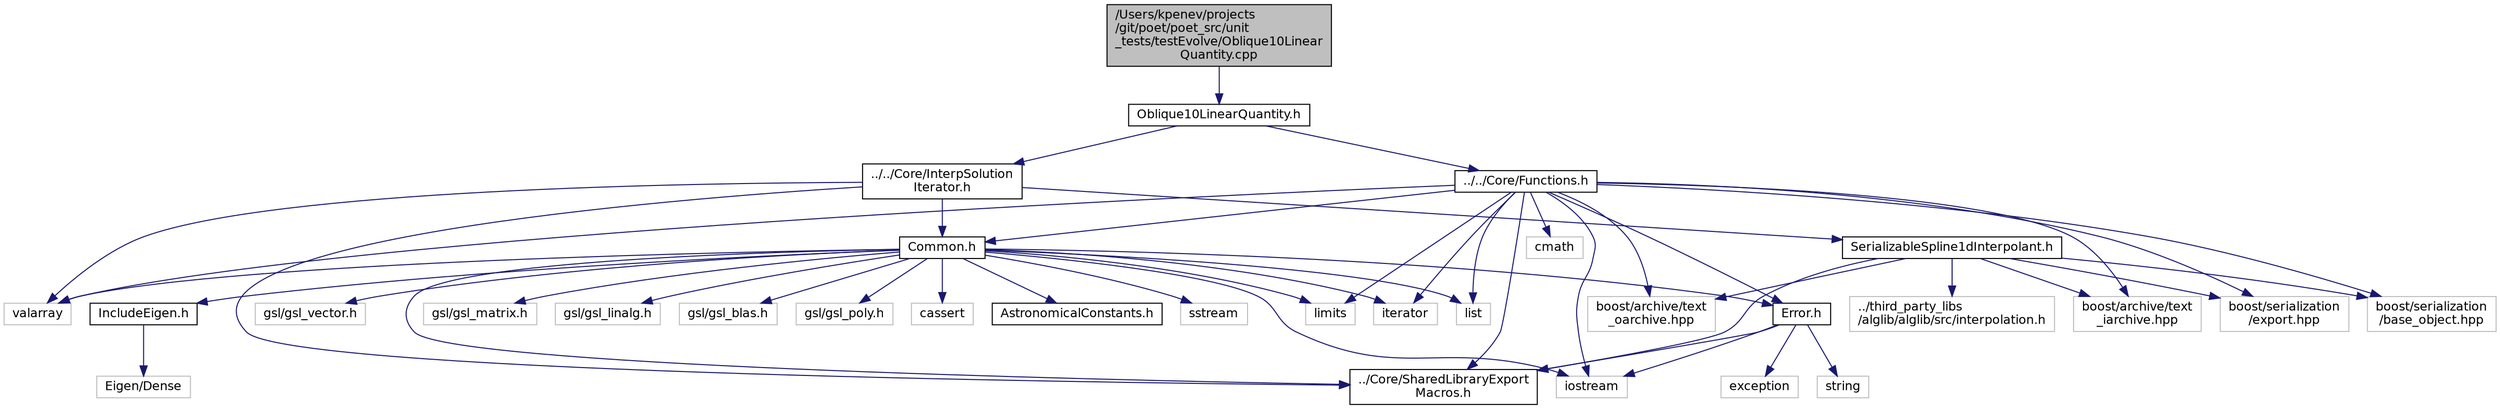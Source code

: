 digraph "/Users/kpenev/projects/git/poet/poet_src/unit_tests/testEvolve/Oblique10LinearQuantity.cpp"
{
 // INTERACTIVE_SVG=YES
  edge [fontname="Helvetica",fontsize="12",labelfontname="Helvetica",labelfontsize="12"];
  node [fontname="Helvetica",fontsize="12",shape=record];
  Node0 [label="/Users/kpenev/projects\l/git/poet/poet_src/unit\l_tests/testEvolve/Oblique10Linear\lQuantity.cpp",height=0.2,width=0.4,color="black", fillcolor="grey75", style="filled", fontcolor="black"];
  Node0 -> Node1 [color="midnightblue",fontsize="12",style="solid",fontname="Helvetica"];
  Node1 [label="Oblique10LinearQuantity.h",height=0.2,width=0.4,color="black", fillcolor="white", style="filled",URL="$Oblique10LinearQuantity_8h.html",tooltip="Declares a function of the stellar angular momentum that evolves linearly with time when only the m =..."];
  Node1 -> Node2 [color="midnightblue",fontsize="12",style="solid",fontname="Helvetica"];
  Node2 [label="../../Core/Functions.h",height=0.2,width=0.4,color="black", fillcolor="white", style="filled",URL="$Functions_8h.html",tooltip="A hierarchy of classes representing functions. "];
  Node2 -> Node3 [color="midnightblue",fontsize="12",style="solid",fontname="Helvetica"];
  Node3 [label="../Core/SharedLibraryExport\lMacros.h",height=0.2,width=0.4,color="black", fillcolor="white", style="filled",URL="$SharedLibraryExportMacros_8h_source.html"];
  Node2 -> Node4 [color="midnightblue",fontsize="12",style="solid",fontname="Helvetica"];
  Node4 [label="Common.h",height=0.2,width=0.4,color="black", fillcolor="white", style="filled",URL="$Core_2Common_8h.html",tooltip="Declaration of some general purpose utilities. "];
  Node4 -> Node5 [color="midnightblue",fontsize="12",style="solid",fontname="Helvetica"];
  Node5 [label="list",height=0.2,width=0.4,color="grey75", fillcolor="white", style="filled"];
  Node4 -> Node6 [color="midnightblue",fontsize="12",style="solid",fontname="Helvetica"];
  Node6 [label="valarray",height=0.2,width=0.4,color="grey75", fillcolor="white", style="filled"];
  Node4 -> Node7 [color="midnightblue",fontsize="12",style="solid",fontname="Helvetica"];
  Node7 [label="limits",height=0.2,width=0.4,color="grey75", fillcolor="white", style="filled"];
  Node4 -> Node8 [color="midnightblue",fontsize="12",style="solid",fontname="Helvetica"];
  Node8 [label="sstream",height=0.2,width=0.4,color="grey75", fillcolor="white", style="filled"];
  Node4 -> Node9 [color="midnightblue",fontsize="12",style="solid",fontname="Helvetica"];
  Node9 [label="iostream",height=0.2,width=0.4,color="grey75", fillcolor="white", style="filled"];
  Node4 -> Node10 [color="midnightblue",fontsize="12",style="solid",fontname="Helvetica"];
  Node10 [label="iterator",height=0.2,width=0.4,color="grey75", fillcolor="white", style="filled"];
  Node4 -> Node11 [color="midnightblue",fontsize="12",style="solid",fontname="Helvetica"];
  Node11 [label="gsl/gsl_vector.h",height=0.2,width=0.4,color="grey75", fillcolor="white", style="filled"];
  Node4 -> Node12 [color="midnightblue",fontsize="12",style="solid",fontname="Helvetica"];
  Node12 [label="gsl/gsl_matrix.h",height=0.2,width=0.4,color="grey75", fillcolor="white", style="filled"];
  Node4 -> Node13 [color="midnightblue",fontsize="12",style="solid",fontname="Helvetica"];
  Node13 [label="gsl/gsl_linalg.h",height=0.2,width=0.4,color="grey75", fillcolor="white", style="filled"];
  Node4 -> Node14 [color="midnightblue",fontsize="12",style="solid",fontname="Helvetica"];
  Node14 [label="gsl/gsl_blas.h",height=0.2,width=0.4,color="grey75", fillcolor="white", style="filled"];
  Node4 -> Node15 [color="midnightblue",fontsize="12",style="solid",fontname="Helvetica"];
  Node15 [label="gsl/gsl_poly.h",height=0.2,width=0.4,color="grey75", fillcolor="white", style="filled"];
  Node4 -> Node16 [color="midnightblue",fontsize="12",style="solid",fontname="Helvetica"];
  Node16 [label="cassert",height=0.2,width=0.4,color="grey75", fillcolor="white", style="filled"];
  Node4 -> Node3 [color="midnightblue",fontsize="12",style="solid",fontname="Helvetica"];
  Node4 -> Node17 [color="midnightblue",fontsize="12",style="solid",fontname="Helvetica"];
  Node17 [label="Error.h",height=0.2,width=0.4,color="black", fillcolor="white", style="filled",URL="$Error_8h.html",tooltip="Defines the exception hierarchy used by this code. "];
  Node17 -> Node3 [color="midnightblue",fontsize="12",style="solid",fontname="Helvetica"];
  Node17 -> Node9 [color="midnightblue",fontsize="12",style="solid",fontname="Helvetica"];
  Node17 -> Node18 [color="midnightblue",fontsize="12",style="solid",fontname="Helvetica"];
  Node18 [label="exception",height=0.2,width=0.4,color="grey75", fillcolor="white", style="filled"];
  Node17 -> Node19 [color="midnightblue",fontsize="12",style="solid",fontname="Helvetica"];
  Node19 [label="string",height=0.2,width=0.4,color="grey75", fillcolor="white", style="filled"];
  Node4 -> Node20 [color="midnightblue",fontsize="12",style="solid",fontname="Helvetica"];
  Node20 [label="AstronomicalConstants.h",height=0.2,width=0.4,color="black", fillcolor="white", style="filled",URL="$AstronomicalConstants_8h.html",tooltip="Defines various astronomical constants. "];
  Node4 -> Node21 [color="midnightblue",fontsize="12",style="solid",fontname="Helvetica"];
  Node21 [label="IncludeEigen.h",height=0.2,width=0.4,color="black", fillcolor="white", style="filled",URL="$IncludeEigen_8h_source.html"];
  Node21 -> Node22 [color="midnightblue",fontsize="12",style="solid",fontname="Helvetica"];
  Node22 [label="Eigen/Dense",height=0.2,width=0.4,color="grey75", fillcolor="white", style="filled"];
  Node2 -> Node17 [color="midnightblue",fontsize="12",style="solid",fontname="Helvetica"];
  Node2 -> Node23 [color="midnightblue",fontsize="12",style="solid",fontname="Helvetica"];
  Node23 [label="cmath",height=0.2,width=0.4,color="grey75", fillcolor="white", style="filled"];
  Node2 -> Node7 [color="midnightblue",fontsize="12",style="solid",fontname="Helvetica"];
  Node2 -> Node6 [color="midnightblue",fontsize="12",style="solid",fontname="Helvetica"];
  Node2 -> Node5 [color="midnightblue",fontsize="12",style="solid",fontname="Helvetica"];
  Node2 -> Node10 [color="midnightblue",fontsize="12",style="solid",fontname="Helvetica"];
  Node2 -> Node9 [color="midnightblue",fontsize="12",style="solid",fontname="Helvetica"];
  Node2 -> Node24 [color="midnightblue",fontsize="12",style="solid",fontname="Helvetica"];
  Node24 [label="boost/serialization\l/base_object.hpp",height=0.2,width=0.4,color="grey75", fillcolor="white", style="filled"];
  Node2 -> Node25 [color="midnightblue",fontsize="12",style="solid",fontname="Helvetica"];
  Node25 [label="boost/archive/text\l_oarchive.hpp",height=0.2,width=0.4,color="grey75", fillcolor="white", style="filled"];
  Node2 -> Node26 [color="midnightblue",fontsize="12",style="solid",fontname="Helvetica"];
  Node26 [label="boost/archive/text\l_iarchive.hpp",height=0.2,width=0.4,color="grey75", fillcolor="white", style="filled"];
  Node2 -> Node27 [color="midnightblue",fontsize="12",style="solid",fontname="Helvetica"];
  Node27 [label="boost/serialization\l/export.hpp",height=0.2,width=0.4,color="grey75", fillcolor="white", style="filled"];
  Node1 -> Node28 [color="midnightblue",fontsize="12",style="solid",fontname="Helvetica"];
  Node28 [label="../../Core/InterpSolution\lIterator.h",height=0.2,width=0.4,color="black", fillcolor="white", style="filled",URL="$InterpSolutionIterator_8h_source.html"];
  Node28 -> Node3 [color="midnightblue",fontsize="12",style="solid",fontname="Helvetica"];
  Node28 -> Node29 [color="midnightblue",fontsize="12",style="solid",fontname="Helvetica"];
  Node29 [label="SerializableSpline1dInterpolant.h",height=0.2,width=0.4,color="black", fillcolor="white", style="filled",URL="$SerializableSpline1dInterpolant_8h_source.html"];
  Node29 -> Node3 [color="midnightblue",fontsize="12",style="solid",fontname="Helvetica"];
  Node29 -> Node30 [color="midnightblue",fontsize="12",style="solid",fontname="Helvetica"];
  Node30 [label="../third_party_libs\l/alglib/alglib/src/interpolation.h",height=0.2,width=0.4,color="grey75", fillcolor="white", style="filled"];
  Node29 -> Node24 [color="midnightblue",fontsize="12",style="solid",fontname="Helvetica"];
  Node29 -> Node25 [color="midnightblue",fontsize="12",style="solid",fontname="Helvetica"];
  Node29 -> Node26 [color="midnightblue",fontsize="12",style="solid",fontname="Helvetica"];
  Node29 -> Node27 [color="midnightblue",fontsize="12",style="solid",fontname="Helvetica"];
  Node28 -> Node4 [color="midnightblue",fontsize="12",style="solid",fontname="Helvetica"];
  Node28 -> Node6 [color="midnightblue",fontsize="12",style="solid",fontname="Helvetica"];
}
